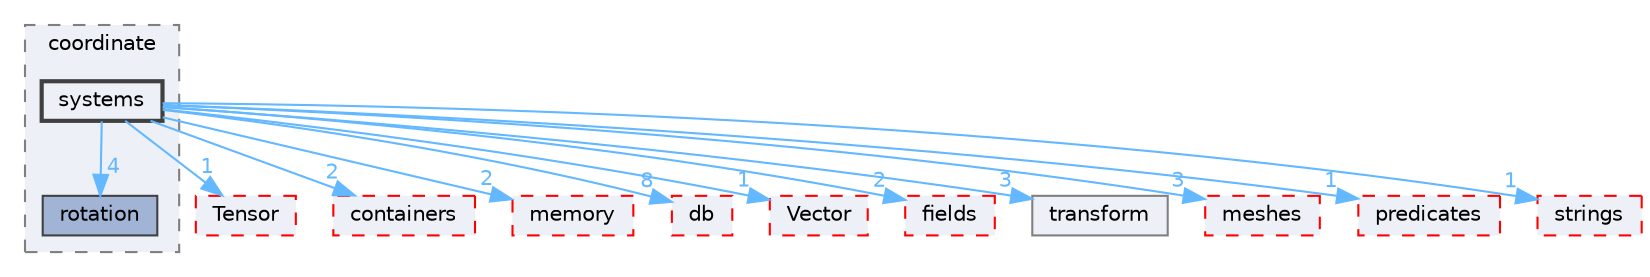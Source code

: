 digraph "src/OpenFOAM/primitives/coordinate/systems"
{
 // LATEX_PDF_SIZE
  bgcolor="transparent";
  edge [fontname=Helvetica,fontsize=10,labelfontname=Helvetica,labelfontsize=10];
  node [fontname=Helvetica,fontsize=10,shape=box,height=0.2,width=0.4];
  compound=true
  subgraph clusterdir_006ede7392ac8848f6f58f61b9d87f97 {
    graph [ bgcolor="#edf0f7", pencolor="grey50", label="coordinate", fontname=Helvetica,fontsize=10 style="filled,dashed", URL="dir_006ede7392ac8848f6f58f61b9d87f97.html",tooltip=""]
  dir_44aed9d0baa7b3068c8774ec29a6f124 [label="rotation", fillcolor="#a2b4d6", color="grey25", style="filled", URL="dir_44aed9d0baa7b3068c8774ec29a6f124.html",tooltip=""];
  dir_913cdc8e47958c5939705dd0395048c9 [label="systems", fillcolor="#edf0f7", color="grey25", style="filled,bold", URL="dir_913cdc8e47958c5939705dd0395048c9.html",tooltip=""];
  }
  dir_15da0e2a135f43ffeb4645c968ce8ac7 [label="Tensor", fillcolor="#edf0f7", color="red", style="filled,dashed", URL="dir_15da0e2a135f43ffeb4645c968ce8ac7.html",tooltip=""];
  dir_19d0872053bde092be81d7fe3f56cbf7 [label="containers", fillcolor="#edf0f7", color="red", style="filled,dashed", URL="dir_19d0872053bde092be81d7fe3f56cbf7.html",tooltip=""];
  dir_385a22dcc2f7120acb0f1a7a832b3b8d [label="memory", fillcolor="#edf0f7", color="red", style="filled,dashed", URL="dir_385a22dcc2f7120acb0f1a7a832b3b8d.html",tooltip=""];
  dir_63c634f7a7cfd679ac26c67fb30fc32f [label="db", fillcolor="#edf0f7", color="red", style="filled,dashed", URL="dir_63c634f7a7cfd679ac26c67fb30fc32f.html",tooltip=""];
  dir_6ef5fbba1c02603637a533e2f686aa62 [label="Vector", fillcolor="#edf0f7", color="red", style="filled,dashed", URL="dir_6ef5fbba1c02603637a533e2f686aa62.html",tooltip=""];
  dir_962442b8f989d5529fab5e0f0e4ffb74 [label="fields", fillcolor="#edf0f7", color="red", style="filled,dashed", URL="dir_962442b8f989d5529fab5e0f0e4ffb74.html",tooltip=""];
  dir_9cf74317c7eb616c4d20a1fef726f411 [label="transform", fillcolor="#edf0f7", color="grey50", style="filled", URL="dir_9cf74317c7eb616c4d20a1fef726f411.html",tooltip=""];
  dir_aa2423979fb45fc41c393a5db370ab21 [label="meshes", fillcolor="#edf0f7", color="red", style="filled,dashed", URL="dir_aa2423979fb45fc41c393a5db370ab21.html",tooltip=""];
  dir_c5310d42e60bc2d86d8ccd69cfb60245 [label="predicates", fillcolor="#edf0f7", color="red", style="filled,dashed", URL="dir_c5310d42e60bc2d86d8ccd69cfb60245.html",tooltip=""];
  dir_ce1ee507886310df0e74ee2e624fbc88 [label="strings", fillcolor="#edf0f7", color="red", style="filled,dashed", URL="dir_ce1ee507886310df0e74ee2e624fbc88.html",tooltip=""];
  dir_913cdc8e47958c5939705dd0395048c9->dir_15da0e2a135f43ffeb4645c968ce8ac7 [headlabel="1", labeldistance=1.5 headhref="dir_003943_003981.html" href="dir_003943_003981.html" color="steelblue1" fontcolor="steelblue1"];
  dir_913cdc8e47958c5939705dd0395048c9->dir_19d0872053bde092be81d7fe3f56cbf7 [headlabel="2", labeldistance=1.5 headhref="dir_003943_000669.html" href="dir_003943_000669.html" color="steelblue1" fontcolor="steelblue1"];
  dir_913cdc8e47958c5939705dd0395048c9->dir_385a22dcc2f7120acb0f1a7a832b3b8d [headlabel="2", labeldistance=1.5 headhref="dir_003943_002352.html" href="dir_003943_002352.html" color="steelblue1" fontcolor="steelblue1"];
  dir_913cdc8e47958c5939705dd0395048c9->dir_44aed9d0baa7b3068c8774ec29a6f124 [headlabel="4", labeldistance=1.5 headhref="dir_003943_003375.html" href="dir_003943_003375.html" color="steelblue1" fontcolor="steelblue1"];
  dir_913cdc8e47958c5939705dd0395048c9->dir_63c634f7a7cfd679ac26c67fb30fc32f [headlabel="8", labeldistance=1.5 headhref="dir_003943_000817.html" href="dir_003943_000817.html" color="steelblue1" fontcolor="steelblue1"];
  dir_913cdc8e47958c5939705dd0395048c9->dir_6ef5fbba1c02603637a533e2f686aa62 [headlabel="1", labeldistance=1.5 headhref="dir_003943_004258.html" href="dir_003943_004258.html" color="steelblue1" fontcolor="steelblue1"];
  dir_913cdc8e47958c5939705dd0395048c9->dir_962442b8f989d5529fab5e0f0e4ffb74 [headlabel="2", labeldistance=1.5 headhref="dir_003943_001335.html" href="dir_003943_001335.html" color="steelblue1" fontcolor="steelblue1"];
  dir_913cdc8e47958c5939705dd0395048c9->dir_9cf74317c7eb616c4d20a1fef726f411 [headlabel="3", labeldistance=1.5 headhref="dir_003943_004099.html" href="dir_003943_004099.html" color="steelblue1" fontcolor="steelblue1"];
  dir_913cdc8e47958c5939705dd0395048c9->dir_aa2423979fb45fc41c393a5db370ab21 [headlabel="3", labeldistance=1.5 headhref="dir_003943_002368.html" href="dir_003943_002368.html" color="steelblue1" fontcolor="steelblue1"];
  dir_913cdc8e47958c5939705dd0395048c9->dir_c5310d42e60bc2d86d8ccd69cfb60245 [headlabel="1", labeldistance=1.5 headhref="dir_003943_003036.html" href="dir_003943_003036.html" color="steelblue1" fontcolor="steelblue1"];
  dir_913cdc8e47958c5939705dd0395048c9->dir_ce1ee507886310df0e74ee2e624fbc88 [headlabel="1", labeldistance=1.5 headhref="dir_003943_003792.html" href="dir_003943_003792.html" color="steelblue1" fontcolor="steelblue1"];
}
